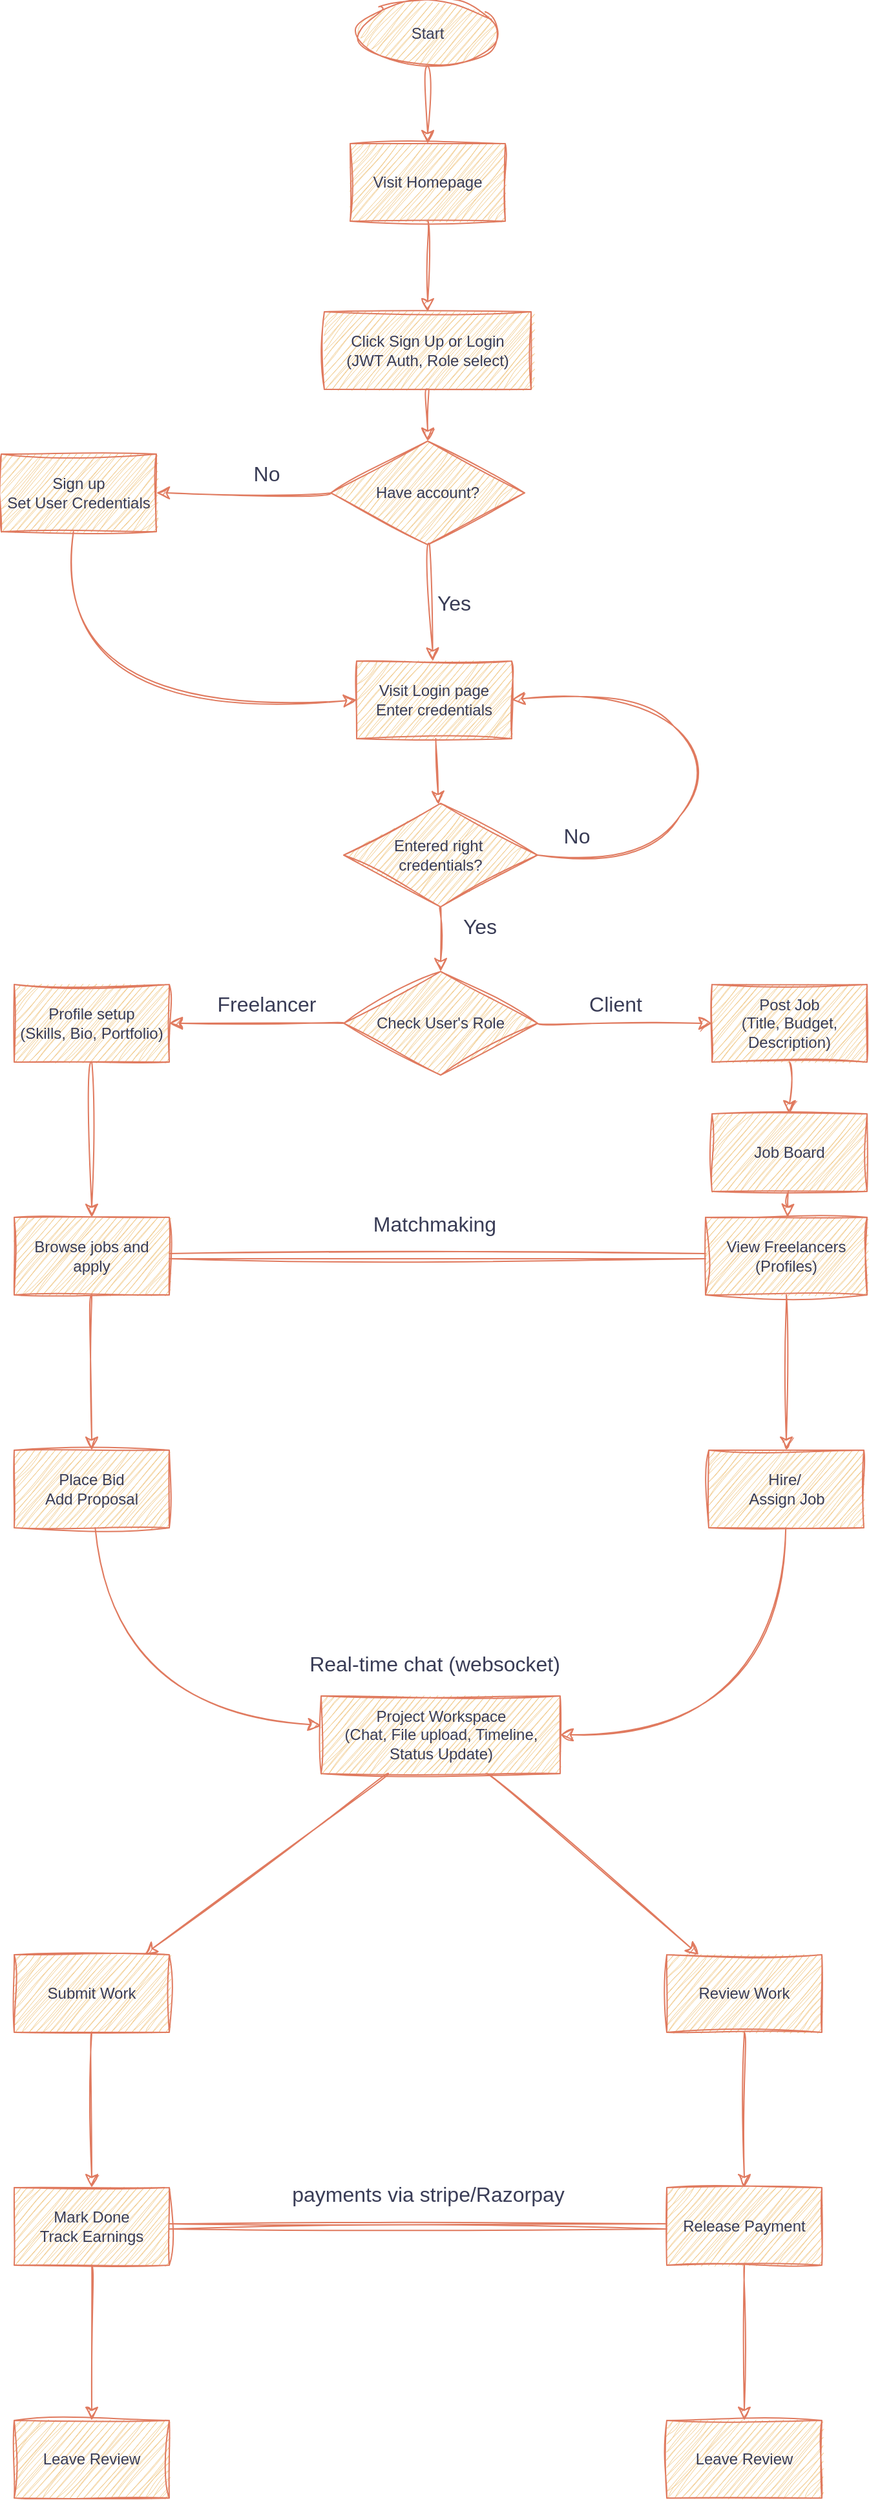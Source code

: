 <mxfile version="26.2.14">
  <diagram id="C5RBs43oDa-KdzZeNtuy" name="Page-1">
    <mxGraphModel grid="1" page="1" gridSize="10" guides="1" tooltips="1" connect="1" arrows="1" fold="1" pageScale="1" pageWidth="827" pageHeight="1169" math="0" shadow="0">
      <root>
        <mxCell id="WIyWlLk6GJQsqaUBKTNV-0" />
        <mxCell id="WIyWlLk6GJQsqaUBKTNV-1" parent="WIyWlLk6GJQsqaUBKTNV-0" />
        <mxCell id="XK2SPPsWQjiUjOWUV0yP-3" value="" style="edgeStyle=none;curved=1;rounded=0;orthogonalLoop=1;jettySize=auto;html=1;fontSize=12;startSize=8;endSize=8;sketch=1;curveFitting=1;jiggle=2;labelBackgroundColor=none;strokeColor=#E07A5F;fontColor=default;" edge="1" parent="WIyWlLk6GJQsqaUBKTNV-1" source="XK2SPPsWQjiUjOWUV0yP-0" target="XK2SPPsWQjiUjOWUV0yP-2">
          <mxGeometry relative="1" as="geometry" />
        </mxCell>
        <mxCell id="XK2SPPsWQjiUjOWUV0yP-0" value="Start" style="ellipse;whiteSpace=wrap;html=1;sketch=1;curveFitting=1;jiggle=2;labelBackgroundColor=none;fillColor=#F2CC8F;strokeColor=#E07A5F;fontColor=#393C56;" vertex="1" parent="WIyWlLk6GJQsqaUBKTNV-1">
          <mxGeometry x="210" y="110" width="110" height="50" as="geometry" />
        </mxCell>
        <mxCell id="XK2SPPsWQjiUjOWUV0yP-5" value="" style="edgeStyle=none;curved=1;rounded=0;orthogonalLoop=1;jettySize=auto;html=1;fontSize=12;startSize=8;endSize=8;sketch=1;curveFitting=1;jiggle=2;labelBackgroundColor=none;strokeColor=#E07A5F;fontColor=default;" edge="1" parent="WIyWlLk6GJQsqaUBKTNV-1" source="XK2SPPsWQjiUjOWUV0yP-2" target="XK2SPPsWQjiUjOWUV0yP-4">
          <mxGeometry relative="1" as="geometry" />
        </mxCell>
        <mxCell id="XK2SPPsWQjiUjOWUV0yP-2" value="Visit Homepage" style="whiteSpace=wrap;html=1;sketch=1;curveFitting=1;jiggle=2;labelBackgroundColor=none;fillColor=#F2CC8F;strokeColor=#E07A5F;fontColor=#393C56;" vertex="1" parent="WIyWlLk6GJQsqaUBKTNV-1">
          <mxGeometry x="205" y="220" width="120" height="60" as="geometry" />
        </mxCell>
        <mxCell id="XK2SPPsWQjiUjOWUV0yP-7" value="" style="edgeStyle=none;curved=1;rounded=0;orthogonalLoop=1;jettySize=auto;html=1;fontSize=12;startSize=8;endSize=8;sketch=1;curveFitting=1;jiggle=2;labelBackgroundColor=none;strokeColor=#E07A5F;fontColor=default;" edge="1" parent="WIyWlLk6GJQsqaUBKTNV-1" source="XK2SPPsWQjiUjOWUV0yP-4" target="XK2SPPsWQjiUjOWUV0yP-6">
          <mxGeometry relative="1" as="geometry" />
        </mxCell>
        <mxCell id="XK2SPPsWQjiUjOWUV0yP-4" value="Click Sign Up or Login&lt;div&gt;(JWT Auth, Role select)&lt;/div&gt;" style="whiteSpace=wrap;html=1;sketch=1;curveFitting=1;jiggle=2;labelBackgroundColor=none;fillColor=#F2CC8F;strokeColor=#E07A5F;fontColor=#393C56;" vertex="1" parent="WIyWlLk6GJQsqaUBKTNV-1">
          <mxGeometry x="185" y="350" width="160" height="60" as="geometry" />
        </mxCell>
        <mxCell id="XK2SPPsWQjiUjOWUV0yP-16" value="" style="edgeStyle=none;curved=1;rounded=0;orthogonalLoop=1;jettySize=auto;html=1;fontSize=12;startSize=8;endSize=8;sketch=1;curveFitting=1;jiggle=2;labelBackgroundColor=none;strokeColor=#E07A5F;fontColor=default;" edge="1" parent="WIyWlLk6GJQsqaUBKTNV-1" source="XK2SPPsWQjiUjOWUV0yP-6" target="XK2SPPsWQjiUjOWUV0yP-12">
          <mxGeometry relative="1" as="geometry" />
        </mxCell>
        <mxCell id="XK2SPPsWQjiUjOWUV0yP-18" value="" style="edgeStyle=none;curved=1;rounded=0;orthogonalLoop=1;jettySize=auto;html=1;fontSize=12;startSize=8;endSize=8;sketch=1;curveFitting=1;jiggle=2;labelBackgroundColor=none;strokeColor=#E07A5F;fontColor=default;" edge="1" parent="WIyWlLk6GJQsqaUBKTNV-1" source="XK2SPPsWQjiUjOWUV0yP-6" target="XK2SPPsWQjiUjOWUV0yP-17">
          <mxGeometry relative="1" as="geometry" />
        </mxCell>
        <mxCell id="XK2SPPsWQjiUjOWUV0yP-6" value="Have account?" style="rhombus;whiteSpace=wrap;html=1;sketch=1;curveFitting=1;jiggle=2;labelBackgroundColor=none;fillColor=#F2CC8F;strokeColor=#E07A5F;fontColor=#393C56;" vertex="1" parent="WIyWlLk6GJQsqaUBKTNV-1">
          <mxGeometry x="190" y="450" width="150" height="80" as="geometry" />
        </mxCell>
        <mxCell id="XK2SPPsWQjiUjOWUV0yP-21" value="" style="edgeStyle=none;curved=1;rounded=0;orthogonalLoop=1;jettySize=auto;html=1;fontSize=12;startSize=8;endSize=8;sketch=1;curveFitting=1;jiggle=2;labelBackgroundColor=none;strokeColor=#E07A5F;fontColor=default;" edge="1" parent="WIyWlLk6GJQsqaUBKTNV-1" source="XK2SPPsWQjiUjOWUV0yP-12" target="XK2SPPsWQjiUjOWUV0yP-20">
          <mxGeometry relative="1" as="geometry" />
        </mxCell>
        <mxCell id="XK2SPPsWQjiUjOWUV0yP-12" value="Visit Login page&lt;div&gt;Enter credentials&lt;/div&gt;" style="whiteSpace=wrap;html=1;sketch=1;curveFitting=1;jiggle=2;labelBackgroundColor=none;fillColor=#F2CC8F;strokeColor=#E07A5F;fontColor=#393C56;" vertex="1" parent="WIyWlLk6GJQsqaUBKTNV-1">
          <mxGeometry x="210" y="620" width="120" height="60" as="geometry" />
        </mxCell>
        <mxCell id="XK2SPPsWQjiUjOWUV0yP-19" style="edgeStyle=none;curved=1;rounded=0;orthogonalLoop=1;jettySize=auto;html=1;fontSize=12;startSize=8;endSize=8;entryX=0;entryY=0.5;entryDx=0;entryDy=0;sketch=1;curveFitting=1;jiggle=2;labelBackgroundColor=none;strokeColor=#E07A5F;fontColor=default;" edge="1" parent="WIyWlLk6GJQsqaUBKTNV-1" source="XK2SPPsWQjiUjOWUV0yP-17" target="XK2SPPsWQjiUjOWUV0yP-12">
          <mxGeometry relative="1" as="geometry">
            <mxPoint x="160" y="640" as="targetPoint" />
            <Array as="points">
              <mxPoint x="-30" y="670" />
            </Array>
          </mxGeometry>
        </mxCell>
        <mxCell id="XK2SPPsWQjiUjOWUV0yP-17" value="Sign up&lt;div&gt;Set User Credentials&lt;/div&gt;" style="whiteSpace=wrap;html=1;sketch=1;curveFitting=1;jiggle=2;labelBackgroundColor=none;fillColor=#F2CC8F;strokeColor=#E07A5F;fontColor=#393C56;" vertex="1" parent="WIyWlLk6GJQsqaUBKTNV-1">
          <mxGeometry x="-65" y="460" width="120" height="60" as="geometry" />
        </mxCell>
        <mxCell id="XK2SPPsWQjiUjOWUV0yP-22" style="edgeStyle=none;curved=1;rounded=0;orthogonalLoop=1;jettySize=auto;html=1;fontSize=12;startSize=8;endSize=8;entryX=1;entryY=0.5;entryDx=0;entryDy=0;exitX=1;exitY=0.5;exitDx=0;exitDy=0;sketch=1;curveFitting=1;jiggle=2;labelBackgroundColor=none;strokeColor=#E07A5F;fontColor=default;" edge="1" parent="WIyWlLk6GJQsqaUBKTNV-1" source="XK2SPPsWQjiUjOWUV0yP-20" target="XK2SPPsWQjiUjOWUV0yP-12">
          <mxGeometry relative="1" as="geometry">
            <mxPoint x="510" y="770" as="targetPoint" />
            <Array as="points">
              <mxPoint x="430" y="780" />
              <mxPoint x="490" y="700" />
              <mxPoint x="420" y="640" />
            </Array>
          </mxGeometry>
        </mxCell>
        <mxCell id="XK2SPPsWQjiUjOWUV0yP-32" value="" style="edgeStyle=none;curved=1;rounded=0;orthogonalLoop=1;jettySize=auto;html=1;fontSize=12;startSize=8;endSize=8;sketch=1;curveFitting=1;jiggle=2;labelBackgroundColor=none;strokeColor=#E07A5F;fontColor=default;" edge="1" parent="WIyWlLk6GJQsqaUBKTNV-1" source="XK2SPPsWQjiUjOWUV0yP-20" target="XK2SPPsWQjiUjOWUV0yP-31">
          <mxGeometry relative="1" as="geometry" />
        </mxCell>
        <mxCell id="XK2SPPsWQjiUjOWUV0yP-20" value="Entered right&amp;nbsp;&lt;div&gt;credentials?&lt;/div&gt;" style="rhombus;whiteSpace=wrap;html=1;sketch=1;curveFitting=1;jiggle=2;labelBackgroundColor=none;fillColor=#F2CC8F;strokeColor=#E07A5F;fontColor=#393C56;" vertex="1" parent="WIyWlLk6GJQsqaUBKTNV-1">
          <mxGeometry x="200" y="730" width="150" height="80" as="geometry" />
        </mxCell>
        <mxCell id="XK2SPPsWQjiUjOWUV0yP-34" value="" style="edgeStyle=none;curved=1;rounded=0;orthogonalLoop=1;jettySize=auto;html=1;fontSize=12;startSize=8;endSize=8;sketch=1;curveFitting=1;jiggle=2;labelBackgroundColor=none;strokeColor=#E07A5F;fontColor=default;" edge="1" parent="WIyWlLk6GJQsqaUBKTNV-1" source="XK2SPPsWQjiUjOWUV0yP-31" target="XK2SPPsWQjiUjOWUV0yP-33">
          <mxGeometry relative="1" as="geometry" />
        </mxCell>
        <mxCell id="XK2SPPsWQjiUjOWUV0yP-38" value="" style="edgeStyle=none;curved=1;rounded=0;orthogonalLoop=1;jettySize=auto;html=1;fontSize=12;startSize=8;endSize=8;sketch=1;curveFitting=1;jiggle=2;labelBackgroundColor=none;strokeColor=#E07A5F;fontColor=default;" edge="1" parent="WIyWlLk6GJQsqaUBKTNV-1" source="XK2SPPsWQjiUjOWUV0yP-31" target="XK2SPPsWQjiUjOWUV0yP-37">
          <mxGeometry relative="1" as="geometry" />
        </mxCell>
        <mxCell id="XK2SPPsWQjiUjOWUV0yP-31" value="Check User&#39;s Role" style="rhombus;whiteSpace=wrap;html=1;sketch=1;curveFitting=1;jiggle=2;labelBackgroundColor=none;fillColor=#F2CC8F;strokeColor=#E07A5F;fontColor=#393C56;" vertex="1" parent="WIyWlLk6GJQsqaUBKTNV-1">
          <mxGeometry x="200" y="860" width="150" height="80" as="geometry" />
        </mxCell>
        <mxCell id="XK2SPPsWQjiUjOWUV0yP-36" value="" style="edgeStyle=none;curved=1;rounded=0;orthogonalLoop=1;jettySize=auto;html=1;fontSize=12;startSize=8;endSize=8;sketch=1;curveFitting=1;jiggle=2;labelBackgroundColor=none;strokeColor=#E07A5F;fontColor=default;" edge="1" parent="WIyWlLk6GJQsqaUBKTNV-1" source="XK2SPPsWQjiUjOWUV0yP-33" target="XK2SPPsWQjiUjOWUV0yP-35">
          <mxGeometry relative="1" as="geometry" />
        </mxCell>
        <mxCell id="XK2SPPsWQjiUjOWUV0yP-33" value="Profile setup&lt;div&gt;(Skills, Bio, Portfolio)&lt;/div&gt;" style="whiteSpace=wrap;html=1;sketch=1;curveFitting=1;jiggle=2;labelBackgroundColor=none;fillColor=#F2CC8F;strokeColor=#E07A5F;fontColor=#393C56;" vertex="1" parent="WIyWlLk6GJQsqaUBKTNV-1">
          <mxGeometry x="-55" y="870" width="120" height="60" as="geometry" />
        </mxCell>
        <mxCell id="XK2SPPsWQjiUjOWUV0yP-42" value="" style="edgeStyle=none;curved=1;rounded=0;orthogonalLoop=1;jettySize=auto;html=1;fontSize=12;startSize=8;endSize=8;sketch=1;curveFitting=1;jiggle=2;labelBackgroundColor=none;strokeColor=#E07A5F;fontColor=default;" edge="1" parent="WIyWlLk6GJQsqaUBKTNV-1" source="XK2SPPsWQjiUjOWUV0yP-35" target="XK2SPPsWQjiUjOWUV0yP-41">
          <mxGeometry relative="1" as="geometry" />
        </mxCell>
        <mxCell id="XK2SPPsWQjiUjOWUV0yP-35" value="Browse jobs and apply" style="whiteSpace=wrap;html=1;sketch=1;curveFitting=1;jiggle=2;labelBackgroundColor=none;fillColor=#F2CC8F;strokeColor=#E07A5F;fontColor=#393C56;" vertex="1" parent="WIyWlLk6GJQsqaUBKTNV-1">
          <mxGeometry x="-55" y="1050" width="120" height="60" as="geometry" />
        </mxCell>
        <mxCell id="XK2SPPsWQjiUjOWUV0yP-40" value="" style="edgeStyle=none;curved=1;rounded=0;orthogonalLoop=1;jettySize=auto;html=1;fontSize=12;startSize=8;endSize=8;sketch=1;curveFitting=1;jiggle=2;labelBackgroundColor=none;strokeColor=#E07A5F;fontColor=default;" edge="1" parent="WIyWlLk6GJQsqaUBKTNV-1" source="XK2SPPsWQjiUjOWUV0yP-37" target="XK2SPPsWQjiUjOWUV0yP-39">
          <mxGeometry relative="1" as="geometry" />
        </mxCell>
        <mxCell id="XK2SPPsWQjiUjOWUV0yP-37" value="Post Job&lt;div&gt;(Title, Budget, Description)&lt;/div&gt;" style="whiteSpace=wrap;html=1;sketch=1;curveFitting=1;jiggle=2;labelBackgroundColor=none;fillColor=#F2CC8F;strokeColor=#E07A5F;fontColor=#393C56;" vertex="1" parent="WIyWlLk6GJQsqaUBKTNV-1">
          <mxGeometry x="485" y="870" width="120" height="60" as="geometry" />
        </mxCell>
        <mxCell id="XK2SPPsWQjiUjOWUV0yP-44" value="" style="edgeStyle=none;curved=1;rounded=0;orthogonalLoop=1;jettySize=auto;html=1;fontSize=12;startSize=8;endSize=8;sketch=1;curveFitting=1;jiggle=2;labelBackgroundColor=none;strokeColor=#E07A5F;fontColor=default;" edge="1" parent="WIyWlLk6GJQsqaUBKTNV-1" source="XK2SPPsWQjiUjOWUV0yP-39" target="XK2SPPsWQjiUjOWUV0yP-43">
          <mxGeometry relative="1" as="geometry" />
        </mxCell>
        <mxCell id="XK2SPPsWQjiUjOWUV0yP-39" value="Job Board" style="whiteSpace=wrap;html=1;sketch=1;curveFitting=1;jiggle=2;labelBackgroundColor=none;fillColor=#F2CC8F;strokeColor=#E07A5F;fontColor=#393C56;" vertex="1" parent="WIyWlLk6GJQsqaUBKTNV-1">
          <mxGeometry x="485" y="970" width="120" height="60" as="geometry" />
        </mxCell>
        <mxCell id="XK2SPPsWQjiUjOWUV0yP-50" value="" style="edgeStyle=none;curved=1;rounded=0;orthogonalLoop=1;jettySize=auto;html=1;fontSize=12;startSize=8;endSize=8;sketch=1;curveFitting=1;jiggle=2;labelBackgroundColor=none;strokeColor=#E07A5F;fontColor=default;" edge="1" parent="WIyWlLk6GJQsqaUBKTNV-1" source="XK2SPPsWQjiUjOWUV0yP-41" target="XK2SPPsWQjiUjOWUV0yP-49">
          <mxGeometry relative="1" as="geometry">
            <Array as="points">
              <mxPoint x="20" y="1430" />
            </Array>
          </mxGeometry>
        </mxCell>
        <mxCell id="XK2SPPsWQjiUjOWUV0yP-41" value="Place Bid&lt;div&gt;Add Proposal&lt;/div&gt;" style="whiteSpace=wrap;html=1;sketch=1;curveFitting=1;jiggle=2;labelBackgroundColor=none;fillColor=#F2CC8F;strokeColor=#E07A5F;fontColor=#393C56;" vertex="1" parent="WIyWlLk6GJQsqaUBKTNV-1">
          <mxGeometry x="-55" y="1230" width="120" height="60" as="geometry" />
        </mxCell>
        <mxCell id="XK2SPPsWQjiUjOWUV0yP-48" value="" style="edgeStyle=none;curved=1;rounded=0;orthogonalLoop=1;jettySize=auto;html=1;fontSize=12;startSize=8;endSize=8;sketch=1;curveFitting=1;jiggle=2;labelBackgroundColor=none;strokeColor=#E07A5F;fontColor=default;" edge="1" parent="WIyWlLk6GJQsqaUBKTNV-1" source="XK2SPPsWQjiUjOWUV0yP-43" target="XK2SPPsWQjiUjOWUV0yP-47">
          <mxGeometry relative="1" as="geometry" />
        </mxCell>
        <mxCell id="XK2SPPsWQjiUjOWUV0yP-52" style="edgeStyle=none;curved=1;rounded=0;orthogonalLoop=1;jettySize=auto;html=1;entryX=1;entryY=0.5;entryDx=0;entryDy=0;fontSize=12;shape=link;sketch=1;curveFitting=1;jiggle=2;labelBackgroundColor=none;strokeColor=#E07A5F;fontColor=default;" edge="1" parent="WIyWlLk6GJQsqaUBKTNV-1" source="XK2SPPsWQjiUjOWUV0yP-43" target="XK2SPPsWQjiUjOWUV0yP-35">
          <mxGeometry relative="1" as="geometry" />
        </mxCell>
        <mxCell id="XK2SPPsWQjiUjOWUV0yP-43" value="View Freelancers&lt;div&gt;(Profiles)&lt;/div&gt;" style="whiteSpace=wrap;html=1;sketch=1;curveFitting=1;jiggle=2;labelBackgroundColor=none;fillColor=#F2CC8F;strokeColor=#E07A5F;fontColor=#393C56;" vertex="1" parent="WIyWlLk6GJQsqaUBKTNV-1">
          <mxGeometry x="480" y="1050" width="125" height="60" as="geometry" />
        </mxCell>
        <mxCell id="XK2SPPsWQjiUjOWUV0yP-51" style="edgeStyle=none;curved=1;rounded=0;orthogonalLoop=1;jettySize=auto;html=1;entryX=1;entryY=0.5;entryDx=0;entryDy=0;fontSize=12;startSize=8;endSize=8;sketch=1;curveFitting=1;jiggle=2;labelBackgroundColor=none;strokeColor=#E07A5F;fontColor=default;" edge="1" parent="WIyWlLk6GJQsqaUBKTNV-1" source="XK2SPPsWQjiUjOWUV0yP-47" target="XK2SPPsWQjiUjOWUV0yP-49">
          <mxGeometry relative="1" as="geometry">
            <Array as="points">
              <mxPoint x="540" y="1450" />
            </Array>
          </mxGeometry>
        </mxCell>
        <mxCell id="XK2SPPsWQjiUjOWUV0yP-47" value="Hire/&amp;nbsp;&lt;div&gt;Assign Job&lt;/div&gt;" style="whiteSpace=wrap;html=1;sketch=1;curveFitting=1;jiggle=2;labelBackgroundColor=none;fillColor=#F2CC8F;strokeColor=#E07A5F;fontColor=#393C56;" vertex="1" parent="WIyWlLk6GJQsqaUBKTNV-1">
          <mxGeometry x="482.5" y="1230" width="120" height="60" as="geometry" />
        </mxCell>
        <mxCell id="XK2SPPsWQjiUjOWUV0yP-57" value="" style="edgeStyle=none;curved=1;rounded=0;orthogonalLoop=1;jettySize=auto;html=1;fontSize=12;startSize=8;endSize=8;sketch=1;curveFitting=1;jiggle=2;labelBackgroundColor=none;strokeColor=#E07A5F;fontColor=default;" edge="1" parent="WIyWlLk6GJQsqaUBKTNV-1" source="XK2SPPsWQjiUjOWUV0yP-49" target="XK2SPPsWQjiUjOWUV0yP-56">
          <mxGeometry relative="1" as="geometry" />
        </mxCell>
        <mxCell id="XK2SPPsWQjiUjOWUV0yP-61" value="" style="edgeStyle=none;curved=1;rounded=0;orthogonalLoop=1;jettySize=auto;html=1;fontSize=12;startSize=8;endSize=8;sketch=1;curveFitting=1;jiggle=2;labelBackgroundColor=none;strokeColor=#E07A5F;fontColor=default;" edge="1" parent="WIyWlLk6GJQsqaUBKTNV-1" source="XK2SPPsWQjiUjOWUV0yP-49" target="XK2SPPsWQjiUjOWUV0yP-60">
          <mxGeometry relative="1" as="geometry" />
        </mxCell>
        <mxCell id="XK2SPPsWQjiUjOWUV0yP-49" value="Project Workspace&lt;div&gt;(Chat, File upload, Timeline, Status Update)&lt;/div&gt;" style="whiteSpace=wrap;html=1;sketch=1;curveFitting=1;jiggle=2;labelBackgroundColor=none;fillColor=#F2CC8F;strokeColor=#E07A5F;fontColor=#393C56;" vertex="1" parent="WIyWlLk6GJQsqaUBKTNV-1">
          <mxGeometry x="182.5" y="1420" width="185" height="60" as="geometry" />
        </mxCell>
        <mxCell id="XK2SPPsWQjiUjOWUV0yP-59" value="" style="edgeStyle=none;curved=1;rounded=0;orthogonalLoop=1;jettySize=auto;html=1;fontSize=12;startSize=8;endSize=8;sketch=1;curveFitting=1;jiggle=2;labelBackgroundColor=none;strokeColor=#E07A5F;fontColor=default;" edge="1" parent="WIyWlLk6GJQsqaUBKTNV-1" source="XK2SPPsWQjiUjOWUV0yP-56" target="XK2SPPsWQjiUjOWUV0yP-58">
          <mxGeometry relative="1" as="geometry" />
        </mxCell>
        <mxCell id="XK2SPPsWQjiUjOWUV0yP-56" value="Submit Work" style="whiteSpace=wrap;html=1;sketch=1;curveFitting=1;jiggle=2;labelBackgroundColor=none;fillColor=#F2CC8F;strokeColor=#E07A5F;fontColor=#393C56;" vertex="1" parent="WIyWlLk6GJQsqaUBKTNV-1">
          <mxGeometry x="-55" y="1620" width="120" height="60" as="geometry" />
        </mxCell>
        <mxCell id="XK2SPPsWQjiUjOWUV0yP-67" value="" style="edgeStyle=none;curved=1;rounded=0;orthogonalLoop=1;jettySize=auto;html=1;fontSize=12;startSize=8;endSize=8;sketch=1;curveFitting=1;jiggle=2;labelBackgroundColor=none;strokeColor=#E07A5F;fontColor=default;" edge="1" parent="WIyWlLk6GJQsqaUBKTNV-1" source="XK2SPPsWQjiUjOWUV0yP-58" target="XK2SPPsWQjiUjOWUV0yP-66">
          <mxGeometry relative="1" as="geometry" />
        </mxCell>
        <mxCell id="XK2SPPsWQjiUjOWUV0yP-58" value="Mark Done&lt;div&gt;Track Earnings&lt;/div&gt;" style="whiteSpace=wrap;html=1;sketch=1;curveFitting=1;jiggle=2;labelBackgroundColor=none;fillColor=#F2CC8F;strokeColor=#E07A5F;fontColor=#393C56;" vertex="1" parent="WIyWlLk6GJQsqaUBKTNV-1">
          <mxGeometry x="-55" y="1800" width="120" height="60" as="geometry" />
        </mxCell>
        <mxCell id="XK2SPPsWQjiUjOWUV0yP-63" value="" style="edgeStyle=none;curved=1;rounded=0;orthogonalLoop=1;jettySize=auto;html=1;fontSize=12;startSize=8;endSize=8;sketch=1;curveFitting=1;jiggle=2;labelBackgroundColor=none;strokeColor=#E07A5F;fontColor=default;" edge="1" parent="WIyWlLk6GJQsqaUBKTNV-1" source="XK2SPPsWQjiUjOWUV0yP-60" target="XK2SPPsWQjiUjOWUV0yP-62">
          <mxGeometry relative="1" as="geometry" />
        </mxCell>
        <mxCell id="XK2SPPsWQjiUjOWUV0yP-60" value="Review Work" style="whiteSpace=wrap;html=1;sketch=1;curveFitting=1;jiggle=2;labelBackgroundColor=none;fillColor=#F2CC8F;strokeColor=#E07A5F;fontColor=#393C56;" vertex="1" parent="WIyWlLk6GJQsqaUBKTNV-1">
          <mxGeometry x="450" y="1620" width="120" height="60" as="geometry" />
        </mxCell>
        <mxCell id="XK2SPPsWQjiUjOWUV0yP-65" value="" style="edgeStyle=none;curved=1;rounded=0;orthogonalLoop=1;jettySize=auto;html=1;fontSize=12;startSize=8;endSize=8;sketch=1;curveFitting=1;jiggle=2;labelBackgroundColor=none;strokeColor=#E07A5F;fontColor=default;" edge="1" parent="WIyWlLk6GJQsqaUBKTNV-1" source="XK2SPPsWQjiUjOWUV0yP-62" target="XK2SPPsWQjiUjOWUV0yP-64">
          <mxGeometry relative="1" as="geometry" />
        </mxCell>
        <mxCell id="XK2SPPsWQjiUjOWUV0yP-68" style="edgeStyle=none;curved=1;rounded=0;orthogonalLoop=1;jettySize=auto;html=1;entryX=1;entryY=0.5;entryDx=0;entryDy=0;fontSize=12;shape=link;sketch=1;curveFitting=1;jiggle=2;labelBackgroundColor=none;strokeColor=#E07A5F;fontColor=default;" edge="1" parent="WIyWlLk6GJQsqaUBKTNV-1" source="XK2SPPsWQjiUjOWUV0yP-62" target="XK2SPPsWQjiUjOWUV0yP-58">
          <mxGeometry relative="1" as="geometry" />
        </mxCell>
        <mxCell id="XK2SPPsWQjiUjOWUV0yP-62" value="Release Payment" style="whiteSpace=wrap;html=1;sketch=1;curveFitting=1;jiggle=2;labelBackgroundColor=none;fillColor=#F2CC8F;strokeColor=#E07A5F;fontColor=#393C56;" vertex="1" parent="WIyWlLk6GJQsqaUBKTNV-1">
          <mxGeometry x="450" y="1800" width="120" height="60" as="geometry" />
        </mxCell>
        <mxCell id="XK2SPPsWQjiUjOWUV0yP-64" value="Leave Review" style="whiteSpace=wrap;html=1;sketch=1;curveFitting=1;jiggle=2;labelBackgroundColor=none;fillColor=#F2CC8F;strokeColor=#E07A5F;fontColor=#393C56;" vertex="1" parent="WIyWlLk6GJQsqaUBKTNV-1">
          <mxGeometry x="450" y="1980" width="120" height="60" as="geometry" />
        </mxCell>
        <mxCell id="XK2SPPsWQjiUjOWUV0yP-66" value="Leave Review" style="whiteSpace=wrap;html=1;sketch=1;curveFitting=1;jiggle=2;labelBackgroundColor=none;fillColor=#F2CC8F;strokeColor=#E07A5F;fontColor=#393C56;" vertex="1" parent="WIyWlLk6GJQsqaUBKTNV-1">
          <mxGeometry x="-55" y="1980" width="120" height="60" as="geometry" />
        </mxCell>
        <mxCell id="XK2SPPsWQjiUjOWUV0yP-69" value="payments via stripe/Razorpay" style="text;html=1;align=center;verticalAlign=middle;resizable=0;points=[];autosize=1;strokeColor=none;fillColor=none;fontSize=16;sketch=1;curveFitting=1;jiggle=2;labelBackgroundColor=none;fontColor=#393C56;" vertex="1" parent="WIyWlLk6GJQsqaUBKTNV-1">
          <mxGeometry x="150" y="1790" width="230" height="30" as="geometry" />
        </mxCell>
        <mxCell id="XK2SPPsWQjiUjOWUV0yP-70" value="Real-time chat (websocket)" style="text;html=1;align=center;verticalAlign=middle;resizable=0;points=[];autosize=1;strokeColor=none;fillColor=none;fontSize=16;sketch=1;curveFitting=1;jiggle=2;labelBackgroundColor=none;fontColor=#393C56;" vertex="1" parent="WIyWlLk6GJQsqaUBKTNV-1">
          <mxGeometry x="160" y="1380" width="220" height="30" as="geometry" />
        </mxCell>
        <mxCell id="XK2SPPsWQjiUjOWUV0yP-71" value="Matchmaking" style="text;html=1;align=center;verticalAlign=middle;resizable=0;points=[];autosize=1;strokeColor=none;fillColor=none;fontSize=16;sketch=1;curveFitting=1;jiggle=2;labelBackgroundColor=none;fontColor=#393C56;" vertex="1" parent="WIyWlLk6GJQsqaUBKTNV-1">
          <mxGeometry x="210" y="1040" width="120" height="30" as="geometry" />
        </mxCell>
        <mxCell id="XK2SPPsWQjiUjOWUV0yP-72" value="Client" style="text;html=1;align=center;verticalAlign=middle;resizable=0;points=[];autosize=1;strokeColor=none;fillColor=none;fontSize=16;sketch=1;curveFitting=1;jiggle=2;labelBackgroundColor=none;fontColor=#393C56;" vertex="1" parent="WIyWlLk6GJQsqaUBKTNV-1">
          <mxGeometry x="380" y="870" width="60" height="30" as="geometry" />
        </mxCell>
        <mxCell id="XK2SPPsWQjiUjOWUV0yP-73" value="Freelancer" style="text;html=1;align=center;verticalAlign=middle;resizable=0;points=[];autosize=1;strokeColor=none;fillColor=none;fontSize=16;sketch=1;curveFitting=1;jiggle=2;labelBackgroundColor=none;fontColor=#393C56;" vertex="1" parent="WIyWlLk6GJQsqaUBKTNV-1">
          <mxGeometry x="90" y="870" width="100" height="30" as="geometry" />
        </mxCell>
        <mxCell id="XK2SPPsWQjiUjOWUV0yP-74" value="Yes" style="text;html=1;align=center;verticalAlign=middle;resizable=0;points=[];autosize=1;strokeColor=none;fillColor=none;fontSize=16;sketch=1;curveFitting=1;jiggle=2;labelBackgroundColor=none;fontColor=#393C56;" vertex="1" parent="WIyWlLk6GJQsqaUBKTNV-1">
          <mxGeometry x="280" y="810" width="50" height="30" as="geometry" />
        </mxCell>
        <mxCell id="XK2SPPsWQjiUjOWUV0yP-75" value="No" style="text;html=1;align=center;verticalAlign=middle;resizable=0;points=[];autosize=1;strokeColor=none;fillColor=none;fontSize=16;sketch=1;curveFitting=1;jiggle=2;labelBackgroundColor=none;fontColor=#393C56;" vertex="1" parent="WIyWlLk6GJQsqaUBKTNV-1">
          <mxGeometry x="360" y="740" width="40" height="30" as="geometry" />
        </mxCell>
        <mxCell id="XK2SPPsWQjiUjOWUV0yP-76" value="Yes" style="text;html=1;align=center;verticalAlign=middle;resizable=0;points=[];autosize=1;strokeColor=none;fillColor=none;fontSize=16;sketch=1;curveFitting=1;jiggle=2;labelBackgroundColor=none;fontColor=#393C56;" vertex="1" parent="WIyWlLk6GJQsqaUBKTNV-1">
          <mxGeometry x="260" y="560" width="50" height="30" as="geometry" />
        </mxCell>
        <mxCell id="XK2SPPsWQjiUjOWUV0yP-77" value="No" style="text;html=1;align=center;verticalAlign=middle;resizable=0;points=[];autosize=1;strokeColor=none;fillColor=none;fontSize=16;sketch=1;curveFitting=1;jiggle=2;labelBackgroundColor=none;fontColor=#393C56;" vertex="1" parent="WIyWlLk6GJQsqaUBKTNV-1">
          <mxGeometry x="120" y="460" width="40" height="30" as="geometry" />
        </mxCell>
      </root>
    </mxGraphModel>
  </diagram>
</mxfile>
